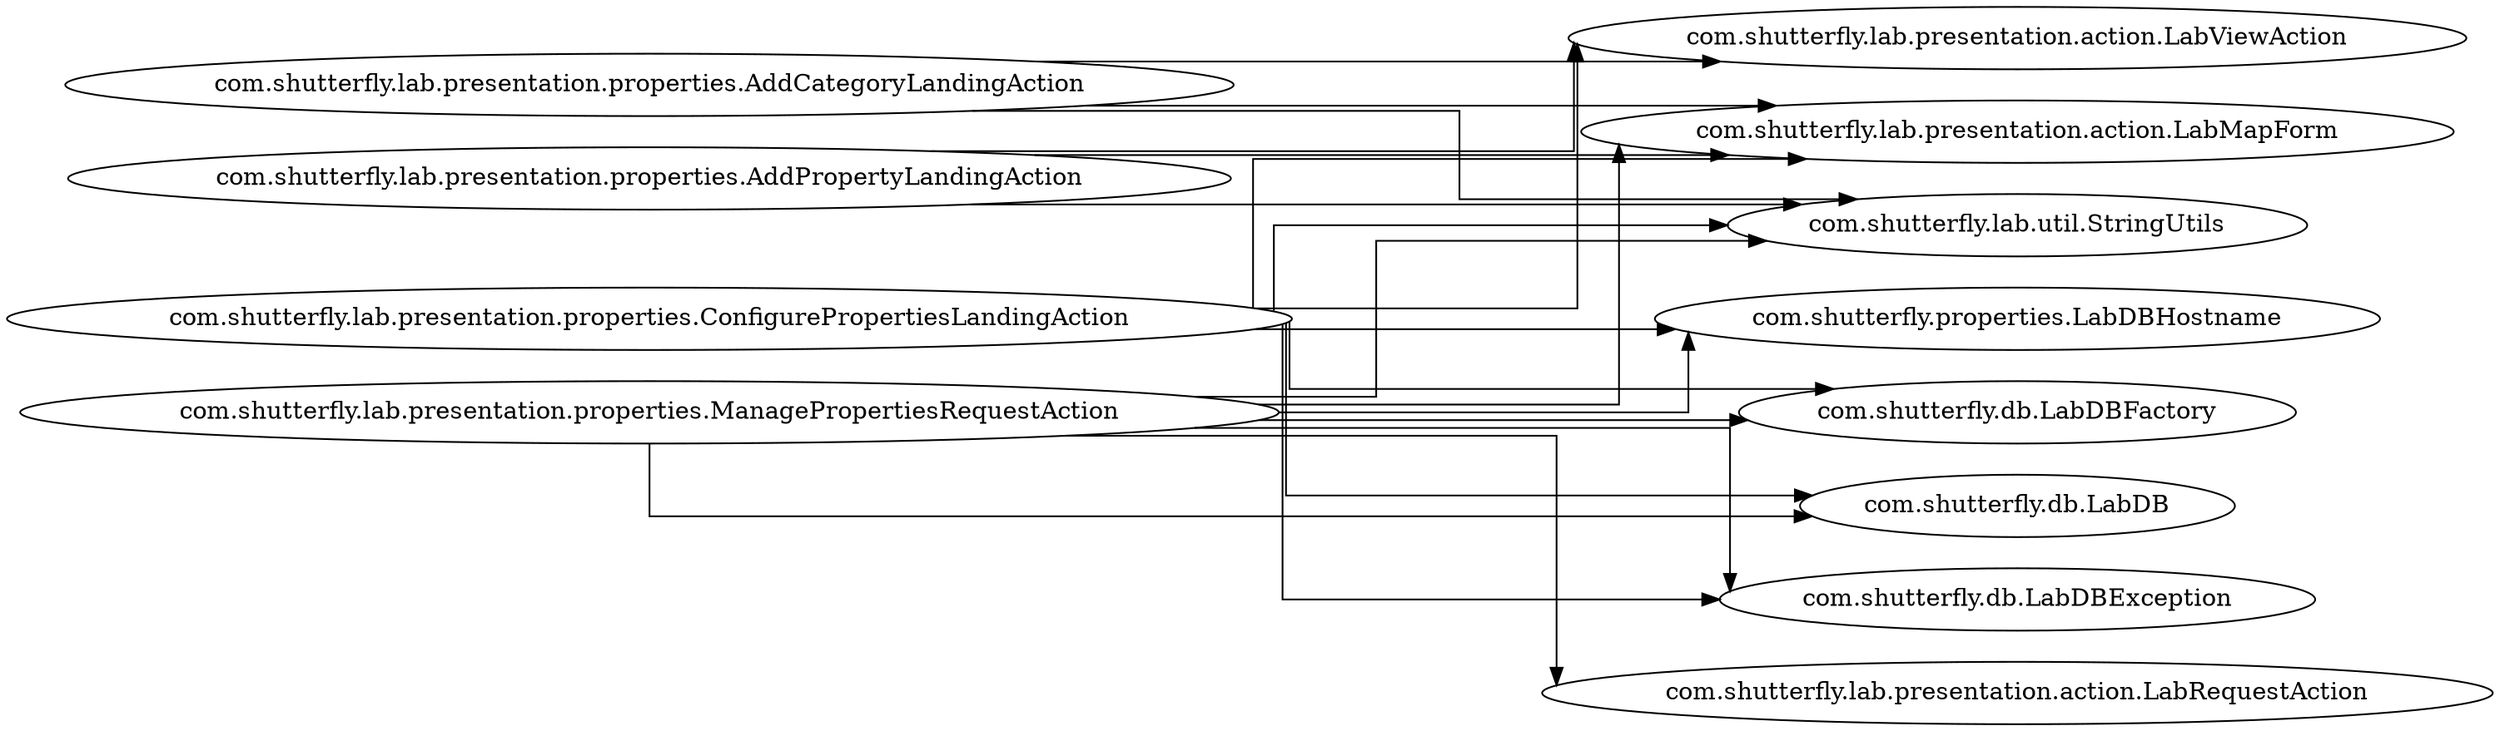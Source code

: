 digraph dependencyGraph {
 concentrate=true;
 rankdir="LR"; 
ranksep="2.0";
"com.shutterfly.lab.presentation.properties.AddCategoryLandingAction"; 
"com.shutterfly.lab.presentation.properties.AddCategoryLandingAction"->"com.shutterfly.lab.presentation.action.LabViewAction";
"com.shutterfly.lab.presentation.properties.AddCategoryLandingAction"->"com.shutterfly.lab.presentation.action.LabMapForm";
"com.shutterfly.lab.presentation.properties.AddCategoryLandingAction"->"com.shutterfly.lab.util.StringUtils";
"com.shutterfly.lab.presentation.properties.AddPropertyLandingAction"; 
"com.shutterfly.lab.presentation.properties.AddPropertyLandingAction"->"com.shutterfly.lab.presentation.action.LabViewAction";
"com.shutterfly.lab.presentation.properties.AddPropertyLandingAction"->"com.shutterfly.lab.presentation.action.LabMapForm";
"com.shutterfly.lab.presentation.properties.AddPropertyLandingAction"->"com.shutterfly.lab.util.StringUtils";
"com.shutterfly.lab.presentation.properties.ConfigurePropertiesLandingAction"; 
"com.shutterfly.lab.presentation.properties.ConfigurePropertiesLandingAction"->"com.shutterfly.lab.presentation.action.LabViewAction";
"com.shutterfly.lab.presentation.properties.ConfigurePropertiesLandingAction"->"com.shutterfly.lab.presentation.action.LabMapForm";
"com.shutterfly.lab.presentation.properties.ConfigurePropertiesLandingAction"->"com.shutterfly.db.LabDB";
"com.shutterfly.lab.presentation.properties.ConfigurePropertiesLandingAction"->"com.shutterfly.db.LabDBException";
"com.shutterfly.lab.presentation.properties.ConfigurePropertiesLandingAction"->"com.shutterfly.properties.LabDBHostname";
"com.shutterfly.lab.presentation.properties.ConfigurePropertiesLandingAction"->"com.shutterfly.db.LabDBFactory";
"com.shutterfly.lab.presentation.properties.ConfigurePropertiesLandingAction"->"com.shutterfly.lab.util.StringUtils";
"com.shutterfly.lab.presentation.properties.ManagePropertiesRequestAction"; 
"com.shutterfly.lab.presentation.properties.ManagePropertiesRequestAction"->"com.shutterfly.lab.presentation.action.LabRequestAction";
"com.shutterfly.lab.presentation.properties.ManagePropertiesRequestAction"->"com.shutterfly.lab.presentation.action.LabMapForm";
"com.shutterfly.lab.presentation.properties.ManagePropertiesRequestAction"->"com.shutterfly.db.LabDBException";
"com.shutterfly.lab.presentation.properties.ManagePropertiesRequestAction"->"com.shutterfly.db.LabDB";
"com.shutterfly.lab.presentation.properties.ManagePropertiesRequestAction"->"com.shutterfly.properties.LabDBHostname";
"com.shutterfly.lab.presentation.properties.ManagePropertiesRequestAction"->"com.shutterfly.db.LabDBFactory";
"com.shutterfly.lab.presentation.properties.ManagePropertiesRequestAction"->"com.shutterfly.lab.util.StringUtils";
splines="ortho";
}